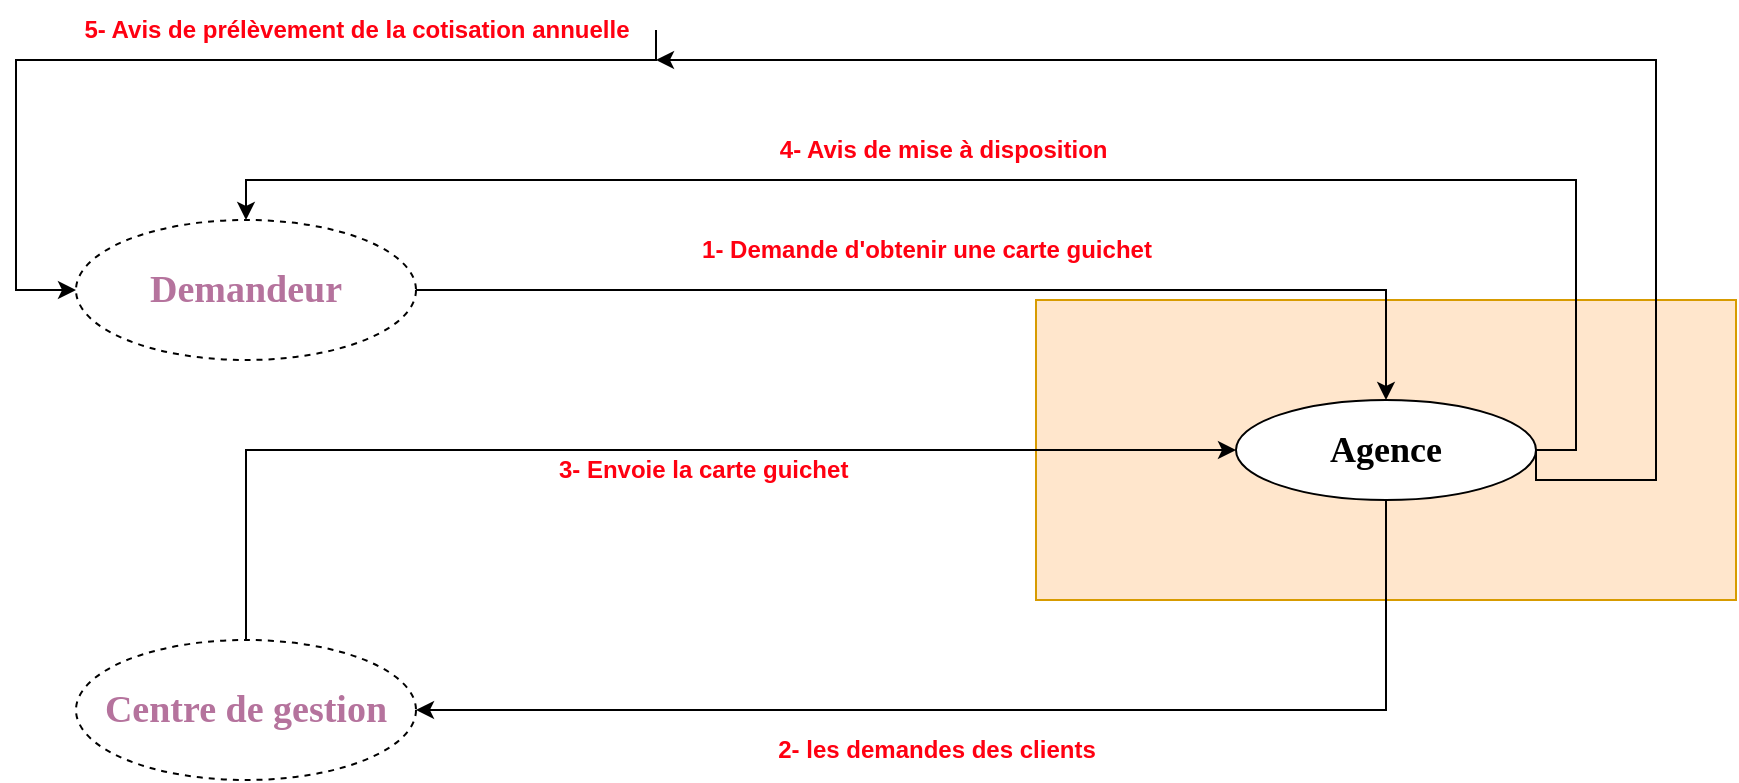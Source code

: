 <mxfile version="24.7.17">
  <diagram name="Page-1" id="CxPzl8KRkPQJvWtMax8s">
    <mxGraphModel dx="1009" dy="1732" grid="1" gridSize="10" guides="1" tooltips="1" connect="1" arrows="1" fold="1" page="1" pageScale="1" pageWidth="827" pageHeight="1169" math="0" shadow="0">
      <root>
        <mxCell id="0" />
        <mxCell id="1" parent="0" />
        <mxCell id="nSPv71tqnzwlGmN1Kw1b-2" value="" style="rounded=0;whiteSpace=wrap;html=1;fillColor=#ffe6cc;strokeColor=#d79b00;" vertex="1" parent="1">
          <mxGeometry x="530" y="140" width="350" height="150" as="geometry" />
        </mxCell>
        <mxCell id="nSPv71tqnzwlGmN1Kw1b-1" value="&lt;b&gt;&lt;font style=&quot;font-size: 19px;&quot; color=&quot;#b5739d&quot; face=&quot;Times New Roman&quot;&gt;Demandeur&lt;/font&gt;&lt;/b&gt;" style="ellipse;whiteSpace=wrap;html=1;dashed=1;" vertex="1" parent="1">
          <mxGeometry x="50" y="100" width="170" height="70" as="geometry" />
        </mxCell>
        <mxCell id="nSPv71tqnzwlGmN1Kw1b-8" style="edgeStyle=orthogonalEdgeStyle;rounded=0;orthogonalLoop=1;jettySize=auto;html=1;exitX=0.5;exitY=1;exitDx=0;exitDy=0;entryX=1;entryY=0.5;entryDx=0;entryDy=0;" edge="1" parent="1" source="nSPv71tqnzwlGmN1Kw1b-3" target="nSPv71tqnzwlGmN1Kw1b-4">
          <mxGeometry relative="1" as="geometry" />
        </mxCell>
        <mxCell id="nSPv71tqnzwlGmN1Kw1b-12" style="edgeStyle=orthogonalEdgeStyle;rounded=0;orthogonalLoop=1;jettySize=auto;html=1;exitX=1;exitY=0.5;exitDx=0;exitDy=0;entryX=0.5;entryY=0;entryDx=0;entryDy=0;" edge="1" parent="1" source="nSPv71tqnzwlGmN1Kw1b-3" target="nSPv71tqnzwlGmN1Kw1b-1">
          <mxGeometry relative="1" as="geometry" />
        </mxCell>
        <mxCell id="nSPv71tqnzwlGmN1Kw1b-14" style="edgeStyle=orthogonalEdgeStyle;rounded=0;orthogonalLoop=1;jettySize=auto;html=1;exitX=1;exitY=0.5;exitDx=0;exitDy=0;" edge="1" parent="1" source="nSPv71tqnzwlGmN1Kw1b-15" target="nSPv71tqnzwlGmN1Kw1b-1">
          <mxGeometry relative="1" as="geometry">
            <Array as="points">
              <mxPoint x="20" y="20" />
              <mxPoint x="20" y="135" />
            </Array>
          </mxGeometry>
        </mxCell>
        <mxCell id="nSPv71tqnzwlGmN1Kw1b-3" value="&lt;b&gt;&lt;font style=&quot;font-size: 18px;&quot; face=&quot;Times New Roman&quot;&gt;Agence&lt;/font&gt;&lt;/b&gt;" style="ellipse;whiteSpace=wrap;html=1;" vertex="1" parent="1">
          <mxGeometry x="630" y="190" width="150" height="50" as="geometry" />
        </mxCell>
        <mxCell id="nSPv71tqnzwlGmN1Kw1b-10" style="edgeStyle=orthogonalEdgeStyle;rounded=0;orthogonalLoop=1;jettySize=auto;html=1;exitX=0.5;exitY=0;exitDx=0;exitDy=0;entryX=0;entryY=0.5;entryDx=0;entryDy=0;" edge="1" parent="1" source="nSPv71tqnzwlGmN1Kw1b-4" target="nSPv71tqnzwlGmN1Kw1b-3">
          <mxGeometry relative="1" as="geometry" />
        </mxCell>
        <mxCell id="nSPv71tqnzwlGmN1Kw1b-4" value="&lt;font face=&quot;Times New Roman&quot; color=&quot;#b5739d&quot;&gt;&lt;span style=&quot;font-size: 19px;&quot;&gt;&lt;b&gt;Centre de gestion&lt;/b&gt;&lt;/span&gt;&lt;/font&gt;" style="ellipse;whiteSpace=wrap;html=1;dashed=1;" vertex="1" parent="1">
          <mxGeometry x="50" y="310" width="170" height="70" as="geometry" />
        </mxCell>
        <mxCell id="nSPv71tqnzwlGmN1Kw1b-5" style="edgeStyle=orthogonalEdgeStyle;rounded=0;orthogonalLoop=1;jettySize=auto;html=1;entryX=0.5;entryY=0;entryDx=0;entryDy=0;" edge="1" parent="1" source="nSPv71tqnzwlGmN1Kw1b-1" target="nSPv71tqnzwlGmN1Kw1b-3">
          <mxGeometry relative="1" as="geometry" />
        </mxCell>
        <mxCell id="nSPv71tqnzwlGmN1Kw1b-6" value="&lt;b&gt;&lt;font color=&quot;#ff0011&quot;&gt;1- Demande d&#39;obtenir une carte guichet&lt;/font&gt;&lt;/b&gt;" style="text;html=1;align=center;verticalAlign=middle;resizable=0;points=[];autosize=1;strokeColor=none;fillColor=none;" vertex="1" parent="1">
          <mxGeometry x="350" y="100" width="250" height="30" as="geometry" />
        </mxCell>
        <mxCell id="nSPv71tqnzwlGmN1Kw1b-9" value="&lt;b&gt;&lt;font color=&quot;#ff0011&quot;&gt;2- les demandes des clients&lt;/font&gt;&lt;/b&gt;" style="text;html=1;align=center;verticalAlign=middle;resizable=0;points=[];autosize=1;strokeColor=none;fillColor=none;" vertex="1" parent="1">
          <mxGeometry x="390" y="350" width="180" height="30" as="geometry" />
        </mxCell>
        <mxCell id="nSPv71tqnzwlGmN1Kw1b-11" value="&lt;b&gt;&lt;font color=&quot;#ff0011&quot;&gt;3- Envoie la carte guichet&amp;nbsp;&lt;/font&gt;&lt;/b&gt;" style="text;html=1;align=center;verticalAlign=middle;resizable=0;points=[];autosize=1;strokeColor=none;fillColor=none;" vertex="1" parent="1">
          <mxGeometry x="280" y="210" width="170" height="30" as="geometry" />
        </mxCell>
        <mxCell id="nSPv71tqnzwlGmN1Kw1b-13" value="&lt;b&gt;&lt;font color=&quot;#ff0011&quot;&gt;4- Avis de mise à disposition&amp;nbsp;&lt;/font&gt;&lt;/b&gt;" style="text;html=1;align=center;verticalAlign=middle;resizable=0;points=[];autosize=1;strokeColor=none;fillColor=none;" vertex="1" parent="1">
          <mxGeometry x="390" y="50" width="190" height="30" as="geometry" />
        </mxCell>
        <mxCell id="nSPv71tqnzwlGmN1Kw1b-16" value="" style="edgeStyle=orthogonalEdgeStyle;rounded=0;orthogonalLoop=1;jettySize=auto;html=1;exitX=1;exitY=0.5;exitDx=0;exitDy=0;" edge="1" parent="1" source="nSPv71tqnzwlGmN1Kw1b-3" target="nSPv71tqnzwlGmN1Kw1b-15">
          <mxGeometry relative="1" as="geometry">
            <mxPoint x="780" y="215" as="sourcePoint" />
            <mxPoint x="50" y="135" as="targetPoint" />
            <Array as="points">
              <mxPoint x="780" y="230" />
              <mxPoint x="840" y="230" />
              <mxPoint x="840" y="20" />
            </Array>
          </mxGeometry>
        </mxCell>
        <mxCell id="nSPv71tqnzwlGmN1Kw1b-15" value="&lt;b&gt;&lt;font color=&quot;#ff0011&quot;&gt;5- Avis de prélèvement de la cotisation annuelle&lt;/font&gt;&lt;/b&gt;" style="text;html=1;align=center;verticalAlign=middle;resizable=0;points=[];autosize=1;strokeColor=none;fillColor=none;" vertex="1" parent="1">
          <mxGeometry x="40" y="-10" width="300" height="30" as="geometry" />
        </mxCell>
      </root>
    </mxGraphModel>
  </diagram>
</mxfile>
